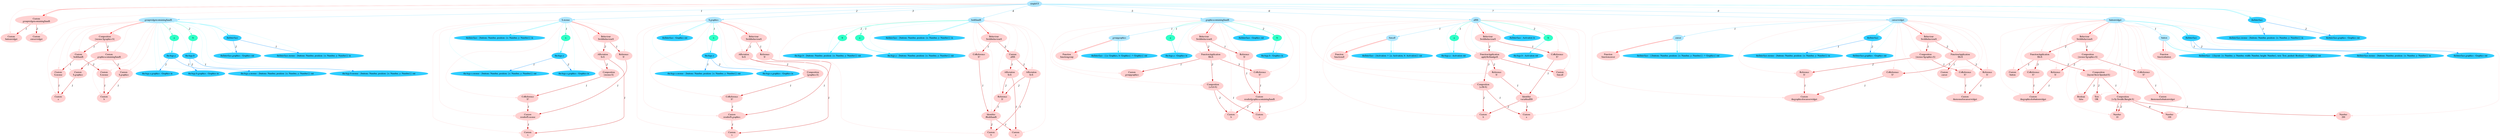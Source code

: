 digraph g{node_19640 [shape="ellipse", style="filled", color="#ffd1d1", fontname="Times", label="Custom
a" ]
node_19644 [shape="ellipse", style="filled", color="#ffd1d1", fontname="Times", label="Custom
$.mouse" ]
node_19648 [shape="ellipse", style="filled", color="#ffd1d1", fontname="Times", label="Custom
b" ]
node_19652 [shape="ellipse", style="filled", color="#ffd1d1", fontname="Times", label="Custom
$.mouse" ]
node_19656 [shape="ellipse", style="filled", color="#ffd1d1", fontname="Times", label="Custom
both$and$" ]
node_19661 [shape="ellipse", style="filled", color="#ffd1d1", fontname="Times", label="Custom
$.graphics" ]
node_19665 [shape="ellipse", style="filled", color="#ffd1d1", fontname="Times", label="Custom
$.graphics" ]
node_19669 [shape="ellipse", style="filled", color="#ffd1d1", fontname="Times", label="Custom
graphicscontaining$and$" ]
node_19674 [shape="ellipse", style="filled", color="#ffd1d1", fontname="Times", label="Composition
{mouse:$graphics:$}" ]
node_19679 [shape="ellipse", style="filled", color="#ffd1d1", fontname="Times", label="Custom
x" ]
node_19684 [shape="ellipse", style="filled", color="#ffd1d1", fontname="Times", label="Custom
resultof$.mouse" ]
node_19689 [shape="ellipse", style="filled", color="#ffd1d1", fontname="Times", label="Reference
$!" ]
node_19693 [shape="ellipse", style="filled", color="#ffd1d1", fontname="Times", label="CoReference
$?" ]
node_19697 [shape="ellipse", style="filled", color="#ffd1d1", fontname="Times", label="Composition
{mouse:$}" ]
node_19701 [shape="ellipse", style="filled", color="#ffd1d1", fontname="Times", label="Affectation
$=$" ]
node_19706 [shape="ellipse", style="filled", color="#ffd1d1", fontname="Times", label="Behaviour
$withbehaviour$" ]
node_19711 [shape="ellipse", style="filled", color="#ffd1d1", fontname="Times", label="Custom
x" ]
node_19716 [shape="ellipse", style="filled", color="#ffd1d1", fontname="Times", label="Custom
resultof$.graphics" ]
node_19721 [shape="ellipse", style="filled", color="#ffd1d1", fontname="Times", label="Reference
$!" ]
node_19725 [shape="ellipse", style="filled", color="#ffd1d1", fontname="Times", label="CoReference
$?" ]
node_19729 [shape="ellipse", style="filled", color="#ffd1d1", fontname="Times", label="Composition
{graphics:$}" ]
node_19733 [shape="ellipse", style="filled", color="#ffd1d1", fontname="Times", label="Affectation
$=$" ]
node_19738 [shape="ellipse", style="filled", color="#ffd1d1", fontname="Times", label="Behaviour
$withbehaviour$" ]
node_19743 [shape="ellipse", style="filled", color="#ffd1d1", fontname="Times", label="Custom
a" ]
node_19749 [shape="ellipse", style="filled", color="#ffd1d1", fontname="Times", label="Custom
b" ]
node_19755 [shape="ellipse", style="filled", color="#ffd1d1", fontname="Times", label="Identifier
#both$and$" ]
node_19762 [shape="ellipse", style="filled", color="#ffd1d1", fontname="Times", label="CoReference
$?" ]
node_19766 [shape="ellipse", style="filled", color="#ffd1d1", fontname="Times", label="Reference
$!" ]
node_19771 [shape="ellipse", style="filled", color="#ffd1d1", fontname="Times", label="Affectation
$=$" ]
node_19776 [shape="ellipse", style="filled", color="#ffd1d1", fontname="Times", label="Affectation
$=$" ]
node_19781 [shape="ellipse", style="filled", color="#ffd1d1", fontname="Times", label="Custom
all$$" ]
node_19786 [shape="ellipse", style="filled", color="#ffd1d1", fontname="Times", label="Behaviour
$withbehaviour$" ]
node_19791 [shape="ellipse", style="filled", color="#ffd1d1", fontname="Times", label="Function
functiongroup" ]
node_19794 [shape="ellipse", style="filled", color="#ffd1d1", fontname="Times", label="Custom
a" ]
node_19799 [shape="ellipse", style="filled", color="#ffd1d1", fontname="Times", label="Custom
b" ]
node_19804 [shape="ellipse", style="filled", color="#ffd1d1", fontname="Times", label="Custom
resultofgraphicscontaining$and$" ]
node_19810 [shape="ellipse", style="filled", color="#ffd1d1", fontname="Times", label="Reference
$!" ]
node_19814 [shape="ellipse", style="filled", color="#ffd1d1", fontname="Times", label="Custom
groupgraphics" ]
node_19817 [shape="ellipse", style="filled", color="#ffd1d1", fontname="Times", label="Composition
{a:$,b:$}" ]
node_19822 [shape="ellipse", style="filled", color="#ffd1d1", fontname="Times", label="CoReference
$?" ]
node_19826 [shape="ellipse", style="filled", color="#ffd1d1", fontname="Times", label="FunctionApplication
$$=$" ]
node_19832 [shape="ellipse", style="filled", color="#ffd1d1", fontname="Times", label="Behaviour
$withbehaviour$" ]
node_19837 [shape="ellipse", style="filled", color="#ffd1d1", fontname="Times", label="Function
functionall" ]
node_19840 [shape="ellipse", style="filled", color="#ffd1d1", fontname="Times", label="Custom
a" ]
node_19845 [shape="ellipse", style="filled", color="#ffd1d1", fontname="Times", label="Custom
b" ]
node_19850 [shape="ellipse", style="filled", color="#ffd1d1", fontname="Times", label="Identifier
variableall$$" ]
node_19856 [shape="ellipse", style="filled", color="#ffd1d1", fontname="Times", label="CoReference
$?" ]
node_19860 [shape="ellipse", style="filled", color="#ffd1d1", fontname="Times", label="Custom
funcall" ]
node_19863 [shape="ellipse", style="filled", color="#ffd1d1", fontname="Times", label="Reference
$!" ]
node_19867 [shape="ellipse", style="filled", color="#ffd1d1", fontname="Times", label="Composition
{a:$b:$}" ]
node_19872 [shape="ellipse", style="filled", color="#ffd1d1", fontname="Times", label="FunctionApplication
apply$to$andget$" ]
node_19878 [shape="ellipse", style="filled", color="#ffd1d1", fontname="Times", label="Behaviour
$withbehaviour$" ]
node_19883 [shape="ellipse", style="filled", color="#ffd1d1", fontname="Times", label="Function
functioncursor" ]
node_19886 [shape="ellipse", style="filled", color="#ffd1d1", fontname="Times", label="Custom
themouseforcursorwidget" ]
node_19890 [shape="ellipse", style="filled", color="#ffd1d1", fontname="Times", label="CoReference
$?" ]
node_19894 [shape="ellipse", style="filled", color="#ffd1d1", fontname="Times", label="Custom
thegraphicsforcursorwidget" ]
node_19898 [shape="ellipse", style="filled", color="#ffd1d1", fontname="Times", label="Reference
$!" ]
node_19902 [shape="ellipse", style="filled", color="#ffd1d1", fontname="Times", label="Composition
{mouse:$graphics:$}" ]
node_19907 [shape="ellipse", style="filled", color="#ffd1d1", fontname="Times", label="Custom
cursor" ]
node_19910 [shape="ellipse", style="filled", color="#ffd1d1", fontname="Times", label="Reference
$!" ]
node_19914 [shape="ellipse", style="filled", color="#ffd1d1", fontname="Times", label="CoReference
$?" ]
node_19918 [shape="ellipse", style="filled", color="#ffd1d1", fontname="Times", label="FunctionApplication
$$=$" ]
node_19924 [shape="ellipse", style="filled", color="#ffd1d1", fontname="Times", label="Behaviour
$withbehaviour$" ]
node_19929 [shape="ellipse", style="filled", color="#ffd1d1", fontname="Times", label="Function
functionbutton" ]
node_19932 [shape="ellipse", style="filled", color="#ffd1d1", fontname="Times", label="Custom
themouseforbuttonwidget" ]
node_19935 [shape="ellipse", style="filled", color="#ffd1d1", fontname="Times", label="CoReference
$?" ]
node_19939 [shape="ellipse", style="filled", color="#ffd1d1", fontname="Times", label="Custom
thegraphicsforbuttonwidget" ]
node_19943 [shape="ellipse", style="filled", color="#ffd1d1", fontname="Times", label="Reference
$!" ]
node_19947 [shape="ellipse", style="filled", color="#ffd1d1", fontname="Times", label="Composition
{mouse:$graphics:$}" ]
node_19952 [shape="ellipse", style="filled", color="#ffd1d1", fontname="Times", label="Custom
button" ]
node_19955 [shape="ellipse", style="filled", color="#ffd1d1", fontname="Times", label="Number
10" ]
node_19959 [shape="ellipse", style="filled", color="#ffd1d1", fontname="Times", label="Number
200" ]
node_19962 [shape="ellipse", style="filled", color="#ffd1d1", fontname="Times", label="Number
100" ]
node_19965 [shape="ellipse", style="filled", color="#ffd1d1", fontname="Times", label="Composition
{x:$y:$width:$height:$}" ]
node_19972 [shape="ellipse", style="filled", color="#ffd1d1", fontname="Times", label="Text
OK" ]
node_19975 [shape="ellipse", style="filled", color="#ffd1d1", fontname="Times", label="Boolean
false" ]
node_19978 [shape="ellipse", style="filled", color="#ffd1d1", fontname="Times", label="Composition
{layout:$text:$pushed:$}" ]
node_19984 [shape="ellipse", style="filled", color="#ffd1d1", fontname="Times", label="CoReference
$?" ]
node_19988 [shape="ellipse", style="filled", color="#ffd1d1", fontname="Times", label="FunctionApplication
$$=$" ]
node_19994 [shape="ellipse", style="filled", color="#ffd1d1", fontname="Times", label="Behaviour
$withbehaviour$" ]
node_19999 [shape="ellipse", style="filled", color="#ffd1d1", fontname="Times", label="Custom
buttonwidget" ]
node_20002 [shape="ellipse", style="filled", color="#ffd1d1", fontname="Times", label="Custom
cursorwidget" ]
node_20005 [shape="ellipse", style="filled", color="#ffd1d1", fontname="Times", label="Custom
groupwidgetcontaining$and$" ]
node_19136 [shape="ellipse", style="filled", color="#afe7ff", fontname="Times", label="simpleUI" ]
node_19137 [shape="ellipse", style="filled", color="#afe7ff", fontname="Times", label="groupwidgetcontaining$and$" ]
node_19202 [shape="ellipse", style="filled", color="#afe7ff", fontname="Times", label="$.mouse" ]
node_19247 [shape="ellipse", style="filled", color="#afe7ff", fontname="Times", label="$.graphics" ]
node_19292 [shape="ellipse", style="filled", color="#afe7ff", fontname="Times", label="both$and$" ]
node_19360 [shape="ellipse", style="filled", color="#afe7ff", fontname="Times", label="graphicscontaining$and$" ]
node_19361 [shape="ellipse", style="filled", color="#afe7ff", fontname="Times", label="groupgraphics" ]
node_19424 [shape="ellipse", style="filled", color="#afe7ff", fontname="Times", label="all$$" ]
node_19425 [shape="ellipse", style="filled", color="#afe7ff", fontname="Times", label="funcall" ]
node_19488 [shape="ellipse", style="filled", color="#afe7ff", fontname="Times", label="cursorwidget" ]
node_19489 [shape="ellipse", style="filled", color="#afe7ff", fontname="Times", label="cursor" ]
node_19542 [shape="ellipse", style="filled", color="#afe7ff", fontname="Times", label="buttonwidget" ]
node_19543 [shape="ellipse", style="filled", color="#afe7ff", fontname="Times", label="button" ]
node_19138 [shape="ellipse", style="filled", color="#2fffc7", fontname="Times", label="a" ]
node_19148 [shape="ellipse", style="filled", color="#2fffc7", fontname="Times", label="b" ]
node_19203 [shape="ellipse", style="filled", color="#2fffc7", fontname="Times", label="x" ]
node_19248 [shape="ellipse", style="filled", color="#2fffc7", fontname="Times", label="x" ]
node_19293 [shape="ellipse", style="filled", color="#2fffc7", fontname="Times", label="a" ]
node_19297 [shape="ellipse", style="filled", color="#2fffc7", fontname="Times", label="b" ]
node_19369 [shape="ellipse", style="filled", color="#2fffc7", fontname="Times", label="a" ]
node_19373 [shape="ellipse", style="filled", color="#2fffc7", fontname="Times", label="b" ]
node_19433 [shape="ellipse", style="filled", color="#2fffc7", fontname="Times", label="a" ]
node_19437 [shape="ellipse", style="filled", color="#2fffc7", fontname="Times", label="b" ]
node_19139 [shape="ellipse", style="filled", color="#2fcdff", fontname="Times", label="theArgs.a" ]
node_19140 [shape="ellipse", style="filled", color="#2fcdff", fontname="Times", label="theArgs.a.mouse : {buttons: Number, position: {x: Number, y: Number}} out" ]
node_19142 [shape="ellipse", style="filled", color="#2fcdff", fontname="Times", label="theArgs.a.graphics : Graphics in" ]
node_19149 [shape="ellipse", style="filled", color="#2fcdff", fontname="Times", label="theArgs.b" ]
node_19150 [shape="ellipse", style="filled", color="#2fcdff", fontname="Times", label="theArgs.b.mouse : {buttons: Number, position: {x: Number, y: Number}} out" ]
node_19152 [shape="ellipse", style="filled", color="#2fcdff", fontname="Times", label="theArgs.b.graphics : Graphics in" ]
node_19160 [shape="ellipse", style="filled", color="#2fcdff", fontname="Times", label="theInterface" ]
node_19161 [shape="ellipse", style="filled", color="#2fcdff", fontname="Times", label="theInterface.mouse : {buttons: Number, position: {x: Number, y: Number}} in" ]
node_19163 [shape="ellipse", style="filled", color="#2fcdff", fontname="Times", label="theInterface.graphics : Graphics out" ]
node_19204 [shape="ellipse", style="filled", color="#2fcdff", fontname="Times", label="theArgs.x" ]
node_19205 [shape="ellipse", style="filled", color="#2fcdff", fontname="Times", label="theArgs.x.mouse : {buttons: Number, position: {x: Number, y: Number}} out" ]
node_19207 [shape="ellipse", style="filled", color="#2fcdff", fontname="Times", label="theArgs.x.graphics : Graphics in" ]
node_19214 [shape="ellipse", style="filled", color="#2fcdff", fontname="Times", label="theInterface : {buttons: Number, position: {x: Number, y: Number}} in" ]
node_19249 [shape="ellipse", style="filled", color="#2fcdff", fontname="Times", label="theArgs.x" ]
node_19250 [shape="ellipse", style="filled", color="#2fcdff", fontname="Times", label="theArgs.x.mouse : {buttons: Number, position: {x: Number, y: Number}} out" ]
node_19252 [shape="ellipse", style="filled", color="#2fcdff", fontname="Times", label="theArgs.x.graphics : Graphics in" ]
node_19259 [shape="ellipse", style="filled", color="#2fcdff", fontname="Times", label="theInterface : Graphics out" ]
node_19294 [shape="ellipse", style="filled", color="#2fcdff", fontname="Times", label="theArgs.a : {buttons: Number, position: {x: Number, y: Number}} out" ]
node_19298 [shape="ellipse", style="filled", color="#2fcdff", fontname="Times", label="theArgs.b : {buttons: Number, position: {x: Number, y: Number}} out" ]
node_19303 [shape="ellipse", style="filled", color="#2fcdff", fontname="Times", label="theInterface : {buttons: Number, position: {x: Number, y: Number}} in" ]
node_19362 [shape="ellipse", style="filled", color="#2fcdff", fontname="Times", label="theInterface : {{a: Graphics, b: Graphics} -> Graphics} out" ]
node_19370 [shape="ellipse", style="filled", color="#2fcdff", fontname="Times", label="theArgs.a : Graphics in" ]
node_19374 [shape="ellipse", style="filled", color="#2fcdff", fontname="Times", label="theArgs.b : Graphics in" ]
node_19379 [shape="ellipse", style="filled", color="#2fcdff", fontname="Times", label="theInterface : Graphics out" ]
node_19426 [shape="ellipse", style="filled", color="#2fcdff", fontname="Times", label="theInterface : {Activation -> {a: Activation, b: Activation}} out" ]
node_19434 [shape="ellipse", style="filled", color="#2fcdff", fontname="Times", label="theArgs.a : Activation out" ]
node_19438 [shape="ellipse", style="filled", color="#2fcdff", fontname="Times", label="theArgs.b : Activation out" ]
node_19443 [shape="ellipse", style="filled", color="#2fcdff", fontname="Times", label="theInterface : Activation in" ]
node_19490 [shape="ellipse", style="filled", color="#2fcdff", fontname="Times", label="theInterface : {{buttons: Number, position: {x: Number, y: Number}} -> Graphics} out" ]
node_19497 [shape="ellipse", style="filled", color="#2fcdff", fontname="Times", label="theInterface" ]
node_19498 [shape="ellipse", style="filled", color="#2fcdff", fontname="Times", label="theInterface.mouse : {buttons: Number, position: {x: Number, y: Number}} in" ]
node_19500 [shape="ellipse", style="filled", color="#2fcdff", fontname="Times", label="theInterface.graphics : Graphics out" ]
node_19544 [shape="ellipse", style="filled", color="#2fcdff", fontname="Times", label="theInterface : {{layout: {x: Number, y: Number, width: Number, height: Number}, text: Text, pushed: Boolean} -> Graphics} out" ]
node_19551 [shape="ellipse", style="filled", color="#2fcdff", fontname="Times", label="theInterface" ]
node_19552 [shape="ellipse", style="filled", color="#2fcdff", fontname="Times", label="theInterface.mouse : {buttons: Number, position: {x: Number, y: Number}} in" ]
node_19554 [shape="ellipse", style="filled", color="#2fcdff", fontname="Times", label="theInterface.graphics : Graphics out" ]
node_19622 [shape="ellipse", style="filled", color="#2fcdff", fontname="Times", label="theInterface" ]
node_19623 [shape="ellipse", style="filled", color="#2fcdff", fontname="Times", label="theInterface.mouse : {buttons: Number, position: {x: Number, y: Number}} in" ]
node_19625 [shape="ellipse", style="filled", color="#2fcdff", fontname="Times", label="theInterface.graphics : Graphics out" ]
node_19644 -> node_19640 [dir=forward, arrowHead=normal, fontname="Times-Italic", arrowsize=1, color="#d00000", label="1",  headlabel="", taillabel="" ]
node_19652 -> node_19648 [dir=forward, arrowHead=normal, fontname="Times-Italic", arrowsize=1, color="#d00000", label="1",  headlabel="", taillabel="" ]
node_19656 -> node_19644 [dir=forward, arrowHead=normal, fontname="Times-Italic", arrowsize=1, color="#d00000", label="1",  headlabel="", taillabel="" ]
node_19656 -> node_19652 [dir=forward, arrowHead=normal, fontname="Times-Italic", arrowsize=1, color="#d00000", label="2",  headlabel="", taillabel="" ]
node_19661 -> node_19640 [dir=forward, arrowHead=normal, fontname="Times-Italic", arrowsize=1, color="#d00000", label="1",  headlabel="", taillabel="" ]
node_19665 -> node_19648 [dir=forward, arrowHead=normal, fontname="Times-Italic", arrowsize=1, color="#d00000", label="1",  headlabel="", taillabel="" ]
node_19669 -> node_19661 [dir=forward, arrowHead=normal, fontname="Times-Italic", arrowsize=1, color="#d00000", label="1",  headlabel="", taillabel="" ]
node_19669 -> node_19665 [dir=forward, arrowHead=normal, fontname="Times-Italic", arrowsize=1, color="#d00000", label="2",  headlabel="", taillabel="" ]
node_19674 -> node_19656 [dir=forward, arrowHead=normal, fontname="Times-Italic", arrowsize=1, color="#d00000", label="1",  headlabel="", taillabel="" ]
node_19674 -> node_19669 [dir=forward, arrowHead=normal, fontname="Times-Italic", arrowsize=1, color="#d00000", label="2",  headlabel="", taillabel="" ]
node_19684 -> node_19679 [dir=forward, arrowHead=normal, fontname="Times-Italic", arrowsize=1, color="#d00000", label="1",  headlabel="", taillabel="" ]
node_19689 -> node_19684 [dir=forward, arrowHead=normal, fontname="Times-Italic", arrowsize=1, color="#d00000", label="1",  headlabel="", taillabel="" ]
node_19693 -> node_19684 [dir=forward, arrowHead=normal, fontname="Times-Italic", arrowsize=1, color="#d00000", label="1",  headlabel="", taillabel="" ]
node_19697 -> node_19693 [dir=forward, arrowHead=normal, fontname="Times-Italic", arrowsize=1, color="#d00000", label="1",  headlabel="", taillabel="" ]
node_19701 -> node_19679 [dir=forward, arrowHead=normal, fontname="Times-Italic", arrowsize=1, color="#d00000", label="1",  headlabel="", taillabel="" ]
node_19701 -> node_19697 [dir=forward, arrowHead=normal, fontname="Times-Italic", arrowsize=1, color="#d00000", label="2",  headlabel="", taillabel="" ]
node_19706 -> node_19689 [dir=forward, arrowHead=normal, fontname="Times-Italic", arrowsize=1, color="#d00000", label="1",  headlabel="", taillabel="" ]
node_19706 -> node_19701 [dir=forward, arrowHead=normal, fontname="Times-Italic", arrowsize=1, color="#d00000", label="2",  headlabel="", taillabel="" ]
node_19716 -> node_19711 [dir=forward, arrowHead=normal, fontname="Times-Italic", arrowsize=1, color="#d00000", label="1",  headlabel="", taillabel="" ]
node_19721 -> node_19716 [dir=forward, arrowHead=normal, fontname="Times-Italic", arrowsize=1, color="#d00000", label="1",  headlabel="", taillabel="" ]
node_19725 -> node_19716 [dir=forward, arrowHead=normal, fontname="Times-Italic", arrowsize=1, color="#d00000", label="1",  headlabel="", taillabel="" ]
node_19729 -> node_19725 [dir=forward, arrowHead=normal, fontname="Times-Italic", arrowsize=1, color="#d00000", label="1",  headlabel="", taillabel="" ]
node_19733 -> node_19711 [dir=forward, arrowHead=normal, fontname="Times-Italic", arrowsize=1, color="#d00000", label="1",  headlabel="", taillabel="" ]
node_19733 -> node_19729 [dir=forward, arrowHead=normal, fontname="Times-Italic", arrowsize=1, color="#d00000", label="2",  headlabel="", taillabel="" ]
node_19738 -> node_19721 [dir=forward, arrowHead=normal, fontname="Times-Italic", arrowsize=1, color="#d00000", label="1",  headlabel="", taillabel="" ]
node_19738 -> node_19733 [dir=forward, arrowHead=normal, fontname="Times-Italic", arrowsize=1, color="#d00000", label="2",  headlabel="", taillabel="" ]
node_19755 -> node_19743 [dir=forward, arrowHead=normal, fontname="Times-Italic", arrowsize=1, color="#d00000", label="1",  headlabel="", taillabel="" ]
node_19755 -> node_19749 [dir=forward, arrowHead=normal, fontname="Times-Italic", arrowsize=1, color="#d00000", label="2",  headlabel="", taillabel="" ]
node_19762 -> node_19755 [dir=forward, arrowHead=normal, fontname="Times-Italic", arrowsize=1, color="#d00000", label="1",  headlabel="", taillabel="" ]
node_19766 -> node_19755 [dir=forward, arrowHead=normal, fontname="Times-Italic", arrowsize=1, color="#d00000", label="1",  headlabel="", taillabel="" ]
node_19771 -> node_19743 [dir=forward, arrowHead=normal, fontname="Times-Italic", arrowsize=1, color="#d00000", label="1",  headlabel="", taillabel="" ]
node_19771 -> node_19766 [dir=forward, arrowHead=normal, fontname="Times-Italic", arrowsize=1, color="#d00000", label="2",  headlabel="", taillabel="" ]
node_19776 -> node_19749 [dir=forward, arrowHead=normal, fontname="Times-Italic", arrowsize=1, color="#d00000", label="1",  headlabel="", taillabel="" ]
node_19776 -> node_19766 [dir=forward, arrowHead=normal, fontname="Times-Italic", arrowsize=1, color="#d00000", label="2",  headlabel="", taillabel="" ]
node_19781 -> node_19771 [dir=forward, arrowHead=normal, fontname="Times-Italic", arrowsize=1, color="#d00000", label="1",  headlabel="", taillabel="" ]
node_19781 -> node_19776 [dir=forward, arrowHead=normal, fontname="Times-Italic", arrowsize=1, color="#d00000", label="2",  headlabel="", taillabel="" ]
node_19786 -> node_19762 [dir=forward, arrowHead=normal, fontname="Times-Italic", arrowsize=1, color="#d00000", label="1",  headlabel="", taillabel="" ]
node_19786 -> node_19781 [dir=forward, arrowHead=normal, fontname="Times-Italic", arrowsize=1, color="#d00000", label="2",  headlabel="", taillabel="" ]
node_19804 -> node_19794 [dir=forward, arrowHead=normal, fontname="Times-Italic", arrowsize=1, color="#d00000", label="1",  headlabel="", taillabel="" ]
node_19804 -> node_19799 [dir=forward, arrowHead=normal, fontname="Times-Italic", arrowsize=1, color="#d00000", label="2",  headlabel="", taillabel="" ]
node_19810 -> node_19804 [dir=forward, arrowHead=normal, fontname="Times-Italic", arrowsize=1, color="#d00000", label="1",  headlabel="", taillabel="" ]
node_19817 -> node_19794 [dir=forward, arrowHead=normal, fontname="Times-Italic", arrowsize=1, color="#d00000", label="1",  headlabel="", taillabel="" ]
node_19817 -> node_19799 [dir=forward, arrowHead=normal, fontname="Times-Italic", arrowsize=1, color="#d00000", label="2",  headlabel="", taillabel="" ]
node_19822 -> node_19804 [dir=forward, arrowHead=normal, fontname="Times-Italic", arrowsize=1, color="#d00000", label="1",  headlabel="", taillabel="" ]
node_19826 -> node_19814 [dir=forward, arrowHead=normal, fontname="Times-Italic", arrowsize=1, color="#d00000", label="1",  headlabel="", taillabel="" ]
node_19826 -> node_19817 [dir=forward, arrowHead=normal, fontname="Times-Italic", arrowsize=1, color="#d00000", label="2",  headlabel="", taillabel="" ]
node_19826 -> node_19822 [dir=forward, arrowHead=normal, fontname="Times-Italic", arrowsize=1, color="#d00000", label="3",  headlabel="", taillabel="" ]
node_19832 -> node_19810 [dir=forward, arrowHead=normal, fontname="Times-Italic", arrowsize=1, color="#d00000", label="1",  headlabel="", taillabel="" ]
node_19832 -> node_19826 [dir=forward, arrowHead=normal, fontname="Times-Italic", arrowsize=1, color="#d00000", label="2",  headlabel="", taillabel="" ]
node_19850 -> node_19840 [dir=forward, arrowHead=normal, fontname="Times-Italic", arrowsize=1, color="#d00000", label="1",  headlabel="", taillabel="" ]
node_19850 -> node_19845 [dir=forward, arrowHead=normal, fontname="Times-Italic", arrowsize=1, color="#d00000", label="2",  headlabel="", taillabel="" ]
node_19856 -> node_19850 [dir=forward, arrowHead=normal, fontname="Times-Italic", arrowsize=1, color="#d00000", label="1",  headlabel="", taillabel="" ]
node_19863 -> node_19850 [dir=forward, arrowHead=normal, fontname="Times-Italic", arrowsize=1, color="#d00000", label="1",  headlabel="", taillabel="" ]
node_19867 -> node_19840 [dir=forward, arrowHead=normal, fontname="Times-Italic", arrowsize=1, color="#d00000", label="1",  headlabel="", taillabel="" ]
node_19867 -> node_19845 [dir=forward, arrowHead=normal, fontname="Times-Italic", arrowsize=1, color="#d00000", label="2",  headlabel="", taillabel="" ]
node_19872 -> node_19860 [dir=forward, arrowHead=normal, fontname="Times-Italic", arrowsize=1, color="#d00000", label="1",  headlabel="", taillabel="" ]
node_19872 -> node_19863 [dir=forward, arrowHead=normal, fontname="Times-Italic", arrowsize=1, color="#d00000", label="2",  headlabel="", taillabel="" ]
node_19872 -> node_19867 [dir=forward, arrowHead=normal, fontname="Times-Italic", arrowsize=1, color="#d00000", label="3",  headlabel="", taillabel="" ]
node_19878 -> node_19856 [dir=forward, arrowHead=normal, fontname="Times-Italic", arrowsize=1, color="#d00000", label="1",  headlabel="", taillabel="" ]
node_19878 -> node_19872 [dir=forward, arrowHead=normal, fontname="Times-Italic", arrowsize=1, color="#d00000", label="2",  headlabel="", taillabel="" ]
node_19890 -> node_19886 [dir=forward, arrowHead=normal, fontname="Times-Italic", arrowsize=1, color="#d00000", label="1",  headlabel="", taillabel="" ]
node_19898 -> node_19894 [dir=forward, arrowHead=normal, fontname="Times-Italic", arrowsize=1, color="#d00000", label="1",  headlabel="", taillabel="" ]
node_19902 -> node_19890 [dir=forward, arrowHead=normal, fontname="Times-Italic", arrowsize=1, color="#d00000", label="1",  headlabel="", taillabel="" ]
node_19902 -> node_19898 [dir=forward, arrowHead=normal, fontname="Times-Italic", arrowsize=1, color="#d00000", label="2",  headlabel="", taillabel="" ]
node_19910 -> node_19886 [dir=forward, arrowHead=normal, fontname="Times-Italic", arrowsize=1, color="#d00000", label="1",  headlabel="", taillabel="" ]
node_19914 -> node_19894 [dir=forward, arrowHead=normal, fontname="Times-Italic", arrowsize=1, color="#d00000", label="1",  headlabel="", taillabel="" ]
node_19918 -> node_19907 [dir=forward, arrowHead=normal, fontname="Times-Italic", arrowsize=1, color="#d00000", label="1",  headlabel="", taillabel="" ]
node_19918 -> node_19910 [dir=forward, arrowHead=normal, fontname="Times-Italic", arrowsize=1, color="#d00000", label="2",  headlabel="", taillabel="" ]
node_19918 -> node_19914 [dir=forward, arrowHead=normal, fontname="Times-Italic", arrowsize=1, color="#d00000", label="3",  headlabel="", taillabel="" ]
node_19924 -> node_19902 [dir=forward, arrowHead=normal, fontname="Times-Italic", arrowsize=1, color="#d00000", label="1",  headlabel="", taillabel="" ]
node_19924 -> node_19918 [dir=forward, arrowHead=normal, fontname="Times-Italic", arrowsize=1, color="#d00000", label="2",  headlabel="", taillabel="" ]
node_19935 -> node_19932 [dir=forward, arrowHead=normal, fontname="Times-Italic", arrowsize=1, color="#d00000", label="1",  headlabel="", taillabel="" ]
node_19943 -> node_19939 [dir=forward, arrowHead=normal, fontname="Times-Italic", arrowsize=1, color="#d00000", label="1",  headlabel="", taillabel="" ]
node_19947 -> node_19935 [dir=forward, arrowHead=normal, fontname="Times-Italic", arrowsize=1, color="#d00000", label="1",  headlabel="", taillabel="" ]
node_19947 -> node_19943 [dir=forward, arrowHead=normal, fontname="Times-Italic", arrowsize=1, color="#d00000", label="2",  headlabel="", taillabel="" ]
node_19965 -> node_19955 [dir=forward, arrowHead=normal, fontname="Times-Italic", arrowsize=1, color="#d00000", label="1",  headlabel="", taillabel="" ]
node_19965 -> node_19955 [dir=forward, arrowHead=normal, fontname="Times-Italic", arrowsize=1, color="#d00000", label="2",  headlabel="", taillabel="" ]
node_19965 -> node_19959 [dir=forward, arrowHead=normal, fontname="Times-Italic", arrowsize=1, color="#d00000", label="3",  headlabel="", taillabel="" ]
node_19965 -> node_19962 [dir=forward, arrowHead=normal, fontname="Times-Italic", arrowsize=1, color="#d00000", label="4",  headlabel="", taillabel="" ]
node_19978 -> node_19965 [dir=forward, arrowHead=normal, fontname="Times-Italic", arrowsize=1, color="#d00000", label="1",  headlabel="", taillabel="" ]
node_19978 -> node_19972 [dir=forward, arrowHead=normal, fontname="Times-Italic", arrowsize=1, color="#d00000", label="2",  headlabel="", taillabel="" ]
node_19978 -> node_19975 [dir=forward, arrowHead=normal, fontname="Times-Italic", arrowsize=1, color="#d00000", label="3",  headlabel="", taillabel="" ]
node_19984 -> node_19939 [dir=forward, arrowHead=normal, fontname="Times-Italic", arrowsize=1, color="#d00000", label="1",  headlabel="", taillabel="" ]
node_19988 -> node_19952 [dir=forward, arrowHead=normal, fontname="Times-Italic", arrowsize=1, color="#d00000", label="1",  headlabel="", taillabel="" ]
node_19988 -> node_19978 [dir=forward, arrowHead=normal, fontname="Times-Italic", arrowsize=1, color="#d00000", label="2",  headlabel="", taillabel="" ]
node_19988 -> node_19984 [dir=forward, arrowHead=normal, fontname="Times-Italic", arrowsize=1, color="#d00000", label="3",  headlabel="", taillabel="" ]
node_19994 -> node_19947 [dir=forward, arrowHead=normal, fontname="Times-Italic", arrowsize=1, color="#d00000", label="1",  headlabel="", taillabel="" ]
node_19994 -> node_19988 [dir=forward, arrowHead=normal, fontname="Times-Italic", arrowsize=1, color="#d00000", label="2",  headlabel="", taillabel="" ]
node_20005 -> node_19999 [dir=forward, arrowHead=normal, fontname="Times-Italic", arrowsize=1, color="#d00000", label="1",  headlabel="", taillabel="" ]
node_20005 -> node_20002 [dir=forward, arrowHead=normal, fontname="Times-Italic", arrowsize=1, color="#d00000", label="2",  headlabel="", taillabel="" ]
node_19137 -> node_19674 [dir=forward, arrowHead=normal, fontname="Times-Italic", arrowsize=1, color="#ff0000", label="",  headlabel="", taillabel="" ]
node_19202 -> node_19706 [dir=forward, arrowHead=normal, fontname="Times-Italic", arrowsize=1, color="#ff0000", label="",  headlabel="", taillabel="" ]
node_19247 -> node_19738 [dir=forward, arrowHead=normal, fontname="Times-Italic", arrowsize=1, color="#ff0000", label="",  headlabel="", taillabel="" ]
node_19292 -> node_19786 [dir=forward, arrowHead=normal, fontname="Times-Italic", arrowsize=1, color="#ff0000", label="",  headlabel="", taillabel="" ]
node_19361 -> node_19791 [dir=forward, arrowHead=normal, fontname="Times-Italic", arrowsize=1, color="#ff0000", label="",  headlabel="", taillabel="" ]
node_19360 -> node_19832 [dir=forward, arrowHead=normal, fontname="Times-Italic", arrowsize=1, color="#ff0000", label="",  headlabel="", taillabel="" ]
node_19425 -> node_19837 [dir=forward, arrowHead=normal, fontname="Times-Italic", arrowsize=1, color="#ff0000", label="",  headlabel="", taillabel="" ]
node_19424 -> node_19878 [dir=forward, arrowHead=normal, fontname="Times-Italic", arrowsize=1, color="#ff0000", label="",  headlabel="", taillabel="" ]
node_19489 -> node_19883 [dir=forward, arrowHead=normal, fontname="Times-Italic", arrowsize=1, color="#ff0000", label="",  headlabel="", taillabel="" ]
node_19488 -> node_19924 [dir=forward, arrowHead=normal, fontname="Times-Italic", arrowsize=1, color="#ff0000", label="",  headlabel="", taillabel="" ]
node_19543 -> node_19929 [dir=forward, arrowHead=normal, fontname="Times-Italic", arrowsize=1, color="#ff0000", label="",  headlabel="", taillabel="" ]
node_19542 -> node_19994 [dir=forward, arrowHead=normal, fontname="Times-Italic", arrowsize=1, color="#ff0000", label="",  headlabel="", taillabel="" ]
node_19136 -> node_20005 [dir=forward, arrowHead=normal, fontname="Times-Italic", arrowsize=1, color="#ff0000", label="",  headlabel="", taillabel="" ]
node_19137 -> node_19640 [dir=forward, arrowHead=normal, fontname="Times-Italic", arrowsize=1, color="#ffd5d5", label="",  headlabel="", taillabel="" ]
node_19137 -> node_19644 [dir=forward, arrowHead=normal, fontname="Times-Italic", arrowsize=1, color="#ffd5d5", label="",  headlabel="", taillabel="" ]
node_19137 -> node_19648 [dir=forward, arrowHead=normal, fontname="Times-Italic", arrowsize=1, color="#ffd5d5", label="",  headlabel="", taillabel="" ]
node_19137 -> node_19652 [dir=forward, arrowHead=normal, fontname="Times-Italic", arrowsize=1, color="#ffd5d5", label="",  headlabel="", taillabel="" ]
node_19137 -> node_19656 [dir=forward, arrowHead=normal, fontname="Times-Italic", arrowsize=1, color="#ffd5d5", label="",  headlabel="", taillabel="" ]
node_19137 -> node_19661 [dir=forward, arrowHead=normal, fontname="Times-Italic", arrowsize=1, color="#ffd5d5", label="",  headlabel="", taillabel="" ]
node_19137 -> node_19665 [dir=forward, arrowHead=normal, fontname="Times-Italic", arrowsize=1, color="#ffd5d5", label="",  headlabel="", taillabel="" ]
node_19137 -> node_19669 [dir=forward, arrowHead=normal, fontname="Times-Italic", arrowsize=1, color="#ffd5d5", label="",  headlabel="", taillabel="" ]
node_19137 -> node_19674 [dir=forward, arrowHead=normal, fontname="Times-Italic", arrowsize=1, color="#ffd5d5", label="",  headlabel="", taillabel="" ]
node_19202 -> node_19679 [dir=forward, arrowHead=normal, fontname="Times-Italic", arrowsize=1, color="#ffd5d5", label="",  headlabel="", taillabel="" ]
node_19202 -> node_19684 [dir=forward, arrowHead=normal, fontname="Times-Italic", arrowsize=1, color="#ffd5d5", label="",  headlabel="", taillabel="" ]
node_19202 -> node_19689 [dir=forward, arrowHead=normal, fontname="Times-Italic", arrowsize=1, color="#ffd5d5", label="",  headlabel="", taillabel="" ]
node_19202 -> node_19693 [dir=forward, arrowHead=normal, fontname="Times-Italic", arrowsize=1, color="#ffd5d5", label="",  headlabel="", taillabel="" ]
node_19202 -> node_19697 [dir=forward, arrowHead=normal, fontname="Times-Italic", arrowsize=1, color="#ffd5d5", label="",  headlabel="", taillabel="" ]
node_19202 -> node_19701 [dir=forward, arrowHead=normal, fontname="Times-Italic", arrowsize=1, color="#ffd5d5", label="",  headlabel="", taillabel="" ]
node_19202 -> node_19706 [dir=forward, arrowHead=normal, fontname="Times-Italic", arrowsize=1, color="#ffd5d5", label="",  headlabel="", taillabel="" ]
node_19247 -> node_19711 [dir=forward, arrowHead=normal, fontname="Times-Italic", arrowsize=1, color="#ffd5d5", label="",  headlabel="", taillabel="" ]
node_19247 -> node_19716 [dir=forward, arrowHead=normal, fontname="Times-Italic", arrowsize=1, color="#ffd5d5", label="",  headlabel="", taillabel="" ]
node_19247 -> node_19721 [dir=forward, arrowHead=normal, fontname="Times-Italic", arrowsize=1, color="#ffd5d5", label="",  headlabel="", taillabel="" ]
node_19247 -> node_19725 [dir=forward, arrowHead=normal, fontname="Times-Italic", arrowsize=1, color="#ffd5d5", label="",  headlabel="", taillabel="" ]
node_19247 -> node_19729 [dir=forward, arrowHead=normal, fontname="Times-Italic", arrowsize=1, color="#ffd5d5", label="",  headlabel="", taillabel="" ]
node_19247 -> node_19733 [dir=forward, arrowHead=normal, fontname="Times-Italic", arrowsize=1, color="#ffd5d5", label="",  headlabel="", taillabel="" ]
node_19247 -> node_19738 [dir=forward, arrowHead=normal, fontname="Times-Italic", arrowsize=1, color="#ffd5d5", label="",  headlabel="", taillabel="" ]
node_19292 -> node_19743 [dir=forward, arrowHead=normal, fontname="Times-Italic", arrowsize=1, color="#ffd5d5", label="",  headlabel="", taillabel="" ]
node_19292 -> node_19749 [dir=forward, arrowHead=normal, fontname="Times-Italic", arrowsize=1, color="#ffd5d5", label="",  headlabel="", taillabel="" ]
node_19292 -> node_19755 [dir=forward, arrowHead=normal, fontname="Times-Italic", arrowsize=1, color="#ffd5d5", label="",  headlabel="", taillabel="" ]
node_19292 -> node_19762 [dir=forward, arrowHead=normal, fontname="Times-Italic", arrowsize=1, color="#ffd5d5", label="",  headlabel="", taillabel="" ]
node_19292 -> node_19766 [dir=forward, arrowHead=normal, fontname="Times-Italic", arrowsize=1, color="#ffd5d5", label="",  headlabel="", taillabel="" ]
node_19292 -> node_19771 [dir=forward, arrowHead=normal, fontname="Times-Italic", arrowsize=1, color="#ffd5d5", label="",  headlabel="", taillabel="" ]
node_19292 -> node_19776 [dir=forward, arrowHead=normal, fontname="Times-Italic", arrowsize=1, color="#ffd5d5", label="",  headlabel="", taillabel="" ]
node_19292 -> node_19781 [dir=forward, arrowHead=normal, fontname="Times-Italic", arrowsize=1, color="#ffd5d5", label="",  headlabel="", taillabel="" ]
node_19292 -> node_19786 [dir=forward, arrowHead=normal, fontname="Times-Italic", arrowsize=1, color="#ffd5d5", label="",  headlabel="", taillabel="" ]
node_19361 -> node_19791 [dir=forward, arrowHead=normal, fontname="Times-Italic", arrowsize=1, color="#ffd5d5", label="",  headlabel="", taillabel="" ]
node_19360 -> node_19794 [dir=forward, arrowHead=normal, fontname="Times-Italic", arrowsize=1, color="#ffd5d5", label="",  headlabel="", taillabel="" ]
node_19360 -> node_19799 [dir=forward, arrowHead=normal, fontname="Times-Italic", arrowsize=1, color="#ffd5d5", label="",  headlabel="", taillabel="" ]
node_19360 -> node_19804 [dir=forward, arrowHead=normal, fontname="Times-Italic", arrowsize=1, color="#ffd5d5", label="",  headlabel="", taillabel="" ]
node_19360 -> node_19810 [dir=forward, arrowHead=normal, fontname="Times-Italic", arrowsize=1, color="#ffd5d5", label="",  headlabel="", taillabel="" ]
node_19360 -> node_19814 [dir=forward, arrowHead=normal, fontname="Times-Italic", arrowsize=1, color="#ffd5d5", label="",  headlabel="", taillabel="" ]
node_19360 -> node_19817 [dir=forward, arrowHead=normal, fontname="Times-Italic", arrowsize=1, color="#ffd5d5", label="",  headlabel="", taillabel="" ]
node_19360 -> node_19822 [dir=forward, arrowHead=normal, fontname="Times-Italic", arrowsize=1, color="#ffd5d5", label="",  headlabel="", taillabel="" ]
node_19360 -> node_19826 [dir=forward, arrowHead=normal, fontname="Times-Italic", arrowsize=1, color="#ffd5d5", label="",  headlabel="", taillabel="" ]
node_19360 -> node_19832 [dir=forward, arrowHead=normal, fontname="Times-Italic", arrowsize=1, color="#ffd5d5", label="",  headlabel="", taillabel="" ]
node_19425 -> node_19837 [dir=forward, arrowHead=normal, fontname="Times-Italic", arrowsize=1, color="#ffd5d5", label="",  headlabel="", taillabel="" ]
node_19424 -> node_19840 [dir=forward, arrowHead=normal, fontname="Times-Italic", arrowsize=1, color="#ffd5d5", label="",  headlabel="", taillabel="" ]
node_19424 -> node_19845 [dir=forward, arrowHead=normal, fontname="Times-Italic", arrowsize=1, color="#ffd5d5", label="",  headlabel="", taillabel="" ]
node_19424 -> node_19850 [dir=forward, arrowHead=normal, fontname="Times-Italic", arrowsize=1, color="#ffd5d5", label="",  headlabel="", taillabel="" ]
node_19424 -> node_19856 [dir=forward, arrowHead=normal, fontname="Times-Italic", arrowsize=1, color="#ffd5d5", label="",  headlabel="", taillabel="" ]
node_19424 -> node_19860 [dir=forward, arrowHead=normal, fontname="Times-Italic", arrowsize=1, color="#ffd5d5", label="",  headlabel="", taillabel="" ]
node_19424 -> node_19863 [dir=forward, arrowHead=normal, fontname="Times-Italic", arrowsize=1, color="#ffd5d5", label="",  headlabel="", taillabel="" ]
node_19424 -> node_19867 [dir=forward, arrowHead=normal, fontname="Times-Italic", arrowsize=1, color="#ffd5d5", label="",  headlabel="", taillabel="" ]
node_19424 -> node_19872 [dir=forward, arrowHead=normal, fontname="Times-Italic", arrowsize=1, color="#ffd5d5", label="",  headlabel="", taillabel="" ]
node_19424 -> node_19878 [dir=forward, arrowHead=normal, fontname="Times-Italic", arrowsize=1, color="#ffd5d5", label="",  headlabel="", taillabel="" ]
node_19489 -> node_19883 [dir=forward, arrowHead=normal, fontname="Times-Italic", arrowsize=1, color="#ffd5d5", label="",  headlabel="", taillabel="" ]
node_19488 -> node_19886 [dir=forward, arrowHead=normal, fontname="Times-Italic", arrowsize=1, color="#ffd5d5", label="",  headlabel="", taillabel="" ]
node_19488 -> node_19890 [dir=forward, arrowHead=normal, fontname="Times-Italic", arrowsize=1, color="#ffd5d5", label="",  headlabel="", taillabel="" ]
node_19488 -> node_19894 [dir=forward, arrowHead=normal, fontname="Times-Italic", arrowsize=1, color="#ffd5d5", label="",  headlabel="", taillabel="" ]
node_19488 -> node_19898 [dir=forward, arrowHead=normal, fontname="Times-Italic", arrowsize=1, color="#ffd5d5", label="",  headlabel="", taillabel="" ]
node_19488 -> node_19902 [dir=forward, arrowHead=normal, fontname="Times-Italic", arrowsize=1, color="#ffd5d5", label="",  headlabel="", taillabel="" ]
node_19488 -> node_19907 [dir=forward, arrowHead=normal, fontname="Times-Italic", arrowsize=1, color="#ffd5d5", label="",  headlabel="", taillabel="" ]
node_19488 -> node_19910 [dir=forward, arrowHead=normal, fontname="Times-Italic", arrowsize=1, color="#ffd5d5", label="",  headlabel="", taillabel="" ]
node_19488 -> node_19914 [dir=forward, arrowHead=normal, fontname="Times-Italic", arrowsize=1, color="#ffd5d5", label="",  headlabel="", taillabel="" ]
node_19488 -> node_19918 [dir=forward, arrowHead=normal, fontname="Times-Italic", arrowsize=1, color="#ffd5d5", label="",  headlabel="", taillabel="" ]
node_19488 -> node_19924 [dir=forward, arrowHead=normal, fontname="Times-Italic", arrowsize=1, color="#ffd5d5", label="",  headlabel="", taillabel="" ]
node_19543 -> node_19929 [dir=forward, arrowHead=normal, fontname="Times-Italic", arrowsize=1, color="#ffd5d5", label="",  headlabel="", taillabel="" ]
node_19542 -> node_19932 [dir=forward, arrowHead=normal, fontname="Times-Italic", arrowsize=1, color="#ffd5d5", label="",  headlabel="", taillabel="" ]
node_19542 -> node_19935 [dir=forward, arrowHead=normal, fontname="Times-Italic", arrowsize=1, color="#ffd5d5", label="",  headlabel="", taillabel="" ]
node_19542 -> node_19939 [dir=forward, arrowHead=normal, fontname="Times-Italic", arrowsize=1, color="#ffd5d5", label="",  headlabel="", taillabel="" ]
node_19542 -> node_19943 [dir=forward, arrowHead=normal, fontname="Times-Italic", arrowsize=1, color="#ffd5d5", label="",  headlabel="", taillabel="" ]
node_19542 -> node_19947 [dir=forward, arrowHead=normal, fontname="Times-Italic", arrowsize=1, color="#ffd5d5", label="",  headlabel="", taillabel="" ]
node_19542 -> node_19952 [dir=forward, arrowHead=normal, fontname="Times-Italic", arrowsize=1, color="#ffd5d5", label="",  headlabel="", taillabel="" ]
node_19542 -> node_19955 [dir=forward, arrowHead=normal, fontname="Times-Italic", arrowsize=1, color="#ffd5d5", label="",  headlabel="", taillabel="" ]
node_19542 -> node_19959 [dir=forward, arrowHead=normal, fontname="Times-Italic", arrowsize=1, color="#ffd5d5", label="",  headlabel="", taillabel="" ]
node_19542 -> node_19962 [dir=forward, arrowHead=normal, fontname="Times-Italic", arrowsize=1, color="#ffd5d5", label="",  headlabel="", taillabel="" ]
node_19542 -> node_19965 [dir=forward, arrowHead=normal, fontname="Times-Italic", arrowsize=1, color="#ffd5d5", label="",  headlabel="", taillabel="" ]
node_19542 -> node_19972 [dir=forward, arrowHead=normal, fontname="Times-Italic", arrowsize=1, color="#ffd5d5", label="",  headlabel="", taillabel="" ]
node_19542 -> node_19975 [dir=forward, arrowHead=normal, fontname="Times-Italic", arrowsize=1, color="#ffd5d5", label="",  headlabel="", taillabel="" ]
node_19542 -> node_19978 [dir=forward, arrowHead=normal, fontname="Times-Italic", arrowsize=1, color="#ffd5d5", label="",  headlabel="", taillabel="" ]
node_19542 -> node_19984 [dir=forward, arrowHead=normal, fontname="Times-Italic", arrowsize=1, color="#ffd5d5", label="",  headlabel="", taillabel="" ]
node_19542 -> node_19988 [dir=forward, arrowHead=normal, fontname="Times-Italic", arrowsize=1, color="#ffd5d5", label="",  headlabel="", taillabel="" ]
node_19542 -> node_19994 [dir=forward, arrowHead=normal, fontname="Times-Italic", arrowsize=1, color="#ffd5d5", label="",  headlabel="", taillabel="" ]
node_19136 -> node_19999 [dir=forward, arrowHead=normal, fontname="Times-Italic", arrowsize=1, color="#ffd5d5", label="",  headlabel="", taillabel="" ]
node_19136 -> node_20002 [dir=forward, arrowHead=normal, fontname="Times-Italic", arrowsize=1, color="#ffd5d5", label="",  headlabel="", taillabel="" ]
node_19136 -> node_20005 [dir=forward, arrowHead=normal, fontname="Times-Italic", arrowsize=1, color="#ffd5d5", label="",  headlabel="", taillabel="" ]
node_19137 -> node_19138 [dir=forward, arrowHead=normal, fontname="Times-Italic", arrowsize=1, color="#2fffc7", label="1",  headlabel="", taillabel="" ]
node_19137 -> node_19148 [dir=forward, arrowHead=normal, fontname="Times-Italic", arrowsize=1, color="#2fffc7", label="2",  headlabel="", taillabel="" ]
node_19202 -> node_19203 [dir=forward, arrowHead=normal, fontname="Times-Italic", arrowsize=1, color="#2fffc7", label="1",  headlabel="", taillabel="" ]
node_19247 -> node_19248 [dir=forward, arrowHead=normal, fontname="Times-Italic", arrowsize=1, color="#2fffc7", label="1",  headlabel="", taillabel="" ]
node_19292 -> node_19293 [dir=forward, arrowHead=normal, fontname="Times-Italic", arrowsize=1, color="#2fffc7", label="1",  headlabel="", taillabel="" ]
node_19292 -> node_19297 [dir=forward, arrowHead=normal, fontname="Times-Italic", arrowsize=1, color="#2fffc7", label="2",  headlabel="", taillabel="" ]
node_19360 -> node_19369 [dir=forward, arrowHead=normal, fontname="Times-Italic", arrowsize=1, color="#2fffc7", label="1",  headlabel="", taillabel="" ]
node_19360 -> node_19373 [dir=forward, arrowHead=normal, fontname="Times-Italic", arrowsize=1, color="#2fffc7", label="2",  headlabel="", taillabel="" ]
node_19424 -> node_19433 [dir=forward, arrowHead=normal, fontname="Times-Italic", arrowsize=1, color="#2fffc7", label="1",  headlabel="", taillabel="" ]
node_19424 -> node_19437 [dir=forward, arrowHead=normal, fontname="Times-Italic", arrowsize=1, color="#2fffc7", label="2",  headlabel="", taillabel="" ]
node_19138 -> node_19139 [dir=forward, arrowHead=normal, fontname="Times-Italic", arrowsize=1, color="#00e8ff", label="",  headlabel="", taillabel="" ]
node_19148 -> node_19149 [dir=forward, arrowHead=normal, fontname="Times-Italic", arrowsize=1, color="#00e8ff", label="",  headlabel="", taillabel="" ]
node_19203 -> node_19204 [dir=forward, arrowHead=normal, fontname="Times-Italic", arrowsize=1, color="#00e8ff", label="",  headlabel="", taillabel="" ]
node_19248 -> node_19249 [dir=forward, arrowHead=normal, fontname="Times-Italic", arrowsize=1, color="#00e8ff", label="",  headlabel="", taillabel="" ]
node_19293 -> node_19294 [dir=forward, arrowHead=normal, fontname="Times-Italic", arrowsize=1, color="#00e8ff", label="",  headlabel="", taillabel="" ]
node_19297 -> node_19298 [dir=forward, arrowHead=normal, fontname="Times-Italic", arrowsize=1, color="#00e8ff", label="",  headlabel="", taillabel="" ]
node_19369 -> node_19370 [dir=forward, arrowHead=normal, fontname="Times-Italic", arrowsize=1, color="#00e8ff", label="",  headlabel="", taillabel="" ]
node_19373 -> node_19374 [dir=forward, arrowHead=normal, fontname="Times-Italic", arrowsize=1, color="#00e8ff", label="",  headlabel="", taillabel="" ]
node_19433 -> node_19434 [dir=forward, arrowHead=normal, fontname="Times-Italic", arrowsize=1, color="#00e8ff", label="",  headlabel="", taillabel="" ]
node_19437 -> node_19438 [dir=forward, arrowHead=normal, fontname="Times-Italic", arrowsize=1, color="#00e8ff", label="",  headlabel="", taillabel="" ]
node_19137 -> node_19160 [dir=forward, arrowHead=normal, fontname="Times-Italic", arrowsize=1, color="#00e8ff", label="",  headlabel="", taillabel="" ]
node_19202 -> node_19214 [dir=forward, arrowHead=normal, fontname="Times-Italic", arrowsize=1, color="#00e8ff", label="",  headlabel="", taillabel="" ]
node_19247 -> node_19259 [dir=forward, arrowHead=normal, fontname="Times-Italic", arrowsize=1, color="#00e8ff", label="",  headlabel="", taillabel="" ]
node_19292 -> node_19303 [dir=forward, arrowHead=normal, fontname="Times-Italic", arrowsize=1, color="#00e8ff", label="",  headlabel="", taillabel="" ]
node_19361 -> node_19362 [dir=forward, arrowHead=normal, fontname="Times-Italic", arrowsize=1, color="#00e8ff", label="",  headlabel="", taillabel="" ]
node_19360 -> node_19379 [dir=forward, arrowHead=normal, fontname="Times-Italic", arrowsize=1, color="#00e8ff", label="",  headlabel="", taillabel="" ]
node_19425 -> node_19426 [dir=forward, arrowHead=normal, fontname="Times-Italic", arrowsize=1, color="#00e8ff", label="",  headlabel="", taillabel="" ]
node_19424 -> node_19443 [dir=forward, arrowHead=normal, fontname="Times-Italic", arrowsize=1, color="#00e8ff", label="",  headlabel="", taillabel="" ]
node_19489 -> node_19490 [dir=forward, arrowHead=normal, fontname="Times-Italic", arrowsize=1, color="#00e8ff", label="",  headlabel="", taillabel="" ]
node_19488 -> node_19497 [dir=forward, arrowHead=normal, fontname="Times-Italic", arrowsize=1, color="#00e8ff", label="",  headlabel="", taillabel="" ]
node_19543 -> node_19544 [dir=forward, arrowHead=normal, fontname="Times-Italic", arrowsize=1, color="#00e8ff", label="",  headlabel="", taillabel="" ]
node_19542 -> node_19551 [dir=forward, arrowHead=normal, fontname="Times-Italic", arrowsize=1, color="#00e8ff", label="",  headlabel="", taillabel="" ]
node_19136 -> node_19622 [dir=forward, arrowHead=normal, fontname="Times-Italic", arrowsize=1, color="#00e8ff", label="",  headlabel="", taillabel="" ]
node_19137 -> node_19140 [dir=forward, arrowHead=normal, fontname="Times-Italic", arrowsize=1, color="#bef9ff", label="",  headlabel="", taillabel="" ]
node_19137 -> node_19142 [dir=forward, arrowHead=normal, fontname="Times-Italic", arrowsize=1, color="#bef9ff", label="",  headlabel="", taillabel="" ]
node_19137 -> node_19139 [dir=forward, arrowHead=normal, fontname="Times-Italic", arrowsize=1, color="#bef9ff", label="",  headlabel="", taillabel="" ]
node_19137 -> node_19150 [dir=forward, arrowHead=normal, fontname="Times-Italic", arrowsize=1, color="#bef9ff", label="",  headlabel="", taillabel="" ]
node_19137 -> node_19152 [dir=forward, arrowHead=normal, fontname="Times-Italic", arrowsize=1, color="#bef9ff", label="",  headlabel="", taillabel="" ]
node_19137 -> node_19149 [dir=forward, arrowHead=normal, fontname="Times-Italic", arrowsize=1, color="#bef9ff", label="",  headlabel="", taillabel="" ]
node_19137 -> node_19161 [dir=forward, arrowHead=normal, fontname="Times-Italic", arrowsize=1, color="#bef9ff", label="",  headlabel="", taillabel="" ]
node_19137 -> node_19163 [dir=forward, arrowHead=normal, fontname="Times-Italic", arrowsize=1, color="#bef9ff", label="",  headlabel="", taillabel="" ]
node_19137 -> node_19160 [dir=forward, arrowHead=normal, fontname="Times-Italic", arrowsize=1, color="#bef9ff", label="",  headlabel="", taillabel="" ]
node_19202 -> node_19205 [dir=forward, arrowHead=normal, fontname="Times-Italic", arrowsize=1, color="#bef9ff", label="",  headlabel="", taillabel="" ]
node_19202 -> node_19207 [dir=forward, arrowHead=normal, fontname="Times-Italic", arrowsize=1, color="#bef9ff", label="",  headlabel="", taillabel="" ]
node_19202 -> node_19204 [dir=forward, arrowHead=normal, fontname="Times-Italic", arrowsize=1, color="#bef9ff", label="",  headlabel="", taillabel="" ]
node_19202 -> node_19214 [dir=forward, arrowHead=normal, fontname="Times-Italic", arrowsize=1, color="#bef9ff", label="",  headlabel="", taillabel="" ]
node_19247 -> node_19250 [dir=forward, arrowHead=normal, fontname="Times-Italic", arrowsize=1, color="#bef9ff", label="",  headlabel="", taillabel="" ]
node_19247 -> node_19252 [dir=forward, arrowHead=normal, fontname="Times-Italic", arrowsize=1, color="#bef9ff", label="",  headlabel="", taillabel="" ]
node_19247 -> node_19249 [dir=forward, arrowHead=normal, fontname="Times-Italic", arrowsize=1, color="#bef9ff", label="",  headlabel="", taillabel="" ]
node_19247 -> node_19259 [dir=forward, arrowHead=normal, fontname="Times-Italic", arrowsize=1, color="#bef9ff", label="",  headlabel="", taillabel="" ]
node_19292 -> node_19294 [dir=forward, arrowHead=normal, fontname="Times-Italic", arrowsize=1, color="#bef9ff", label="",  headlabel="", taillabel="" ]
node_19292 -> node_19298 [dir=forward, arrowHead=normal, fontname="Times-Italic", arrowsize=1, color="#bef9ff", label="",  headlabel="", taillabel="" ]
node_19292 -> node_19303 [dir=forward, arrowHead=normal, fontname="Times-Italic", arrowsize=1, color="#bef9ff", label="",  headlabel="", taillabel="" ]
node_19361 -> node_19362 [dir=forward, arrowHead=normal, fontname="Times-Italic", arrowsize=1, color="#bef9ff", label="",  headlabel="", taillabel="" ]
node_19360 -> node_19370 [dir=forward, arrowHead=normal, fontname="Times-Italic", arrowsize=1, color="#bef9ff", label="",  headlabel="", taillabel="" ]
node_19360 -> node_19374 [dir=forward, arrowHead=normal, fontname="Times-Italic", arrowsize=1, color="#bef9ff", label="",  headlabel="", taillabel="" ]
node_19360 -> node_19379 [dir=forward, arrowHead=normal, fontname="Times-Italic", arrowsize=1, color="#bef9ff", label="",  headlabel="", taillabel="" ]
node_19425 -> node_19426 [dir=forward, arrowHead=normal, fontname="Times-Italic", arrowsize=1, color="#bef9ff", label="",  headlabel="", taillabel="" ]
node_19424 -> node_19434 [dir=forward, arrowHead=normal, fontname="Times-Italic", arrowsize=1, color="#bef9ff", label="",  headlabel="", taillabel="" ]
node_19424 -> node_19438 [dir=forward, arrowHead=normal, fontname="Times-Italic", arrowsize=1, color="#bef9ff", label="",  headlabel="", taillabel="" ]
node_19424 -> node_19443 [dir=forward, arrowHead=normal, fontname="Times-Italic", arrowsize=1, color="#bef9ff", label="",  headlabel="", taillabel="" ]
node_19489 -> node_19490 [dir=forward, arrowHead=normal, fontname="Times-Italic", arrowsize=1, color="#bef9ff", label="",  headlabel="", taillabel="" ]
node_19488 -> node_19498 [dir=forward, arrowHead=normal, fontname="Times-Italic", arrowsize=1, color="#bef9ff", label="",  headlabel="", taillabel="" ]
node_19488 -> node_19500 [dir=forward, arrowHead=normal, fontname="Times-Italic", arrowsize=1, color="#bef9ff", label="",  headlabel="", taillabel="" ]
node_19488 -> node_19497 [dir=forward, arrowHead=normal, fontname="Times-Italic", arrowsize=1, color="#bef9ff", label="",  headlabel="", taillabel="" ]
node_19543 -> node_19544 [dir=forward, arrowHead=normal, fontname="Times-Italic", arrowsize=1, color="#bef9ff", label="",  headlabel="", taillabel="" ]
node_19542 -> node_19552 [dir=forward, arrowHead=normal, fontname="Times-Italic", arrowsize=1, color="#bef9ff", label="",  headlabel="", taillabel="" ]
node_19542 -> node_19554 [dir=forward, arrowHead=normal, fontname="Times-Italic", arrowsize=1, color="#bef9ff", label="",  headlabel="", taillabel="" ]
node_19542 -> node_19551 [dir=forward, arrowHead=normal, fontname="Times-Italic", arrowsize=1, color="#bef9ff", label="",  headlabel="", taillabel="" ]
node_19136 -> node_19623 [dir=forward, arrowHead=normal, fontname="Times-Italic", arrowsize=1, color="#bef9ff", label="",  headlabel="", taillabel="" ]
node_19136 -> node_19625 [dir=forward, arrowHead=normal, fontname="Times-Italic", arrowsize=1, color="#bef9ff", label="",  headlabel="", taillabel="" ]
node_19136 -> node_19622 [dir=forward, arrowHead=normal, fontname="Times-Italic", arrowsize=1, color="#bef9ff", label="",  headlabel="", taillabel="" ]
node_19139 -> node_19140 [dir=forward, arrowHead=normal, fontname="Times-Italic", arrowsize=1, color="#008cff", label="1",  headlabel="", taillabel="" ]
node_19139 -> node_19142 [dir=forward, arrowHead=normal, fontname="Times-Italic", arrowsize=1, color="#008cff", label="2",  headlabel="", taillabel="" ]
node_19149 -> node_19150 [dir=forward, arrowHead=normal, fontname="Times-Italic", arrowsize=1, color="#008cff", label="1",  headlabel="", taillabel="" ]
node_19149 -> node_19152 [dir=forward, arrowHead=normal, fontname="Times-Italic", arrowsize=1, color="#008cff", label="2",  headlabel="", taillabel="" ]
node_19160 -> node_19161 [dir=forward, arrowHead=normal, fontname="Times-Italic", arrowsize=1, color="#008cff", label="1",  headlabel="", taillabel="" ]
node_19160 -> node_19163 [dir=forward, arrowHead=normal, fontname="Times-Italic", arrowsize=1, color="#008cff", label="2",  headlabel="", taillabel="" ]
node_19204 -> node_19205 [dir=forward, arrowHead=normal, fontname="Times-Italic", arrowsize=1, color="#008cff", label="1",  headlabel="", taillabel="" ]
node_19204 -> node_19207 [dir=forward, arrowHead=normal, fontname="Times-Italic", arrowsize=1, color="#008cff", label="2",  headlabel="", taillabel="" ]
node_19249 -> node_19250 [dir=forward, arrowHead=normal, fontname="Times-Italic", arrowsize=1, color="#008cff", label="1",  headlabel="", taillabel="" ]
node_19249 -> node_19252 [dir=forward, arrowHead=normal, fontname="Times-Italic", arrowsize=1, color="#008cff", label="2",  headlabel="", taillabel="" ]
node_19497 -> node_19498 [dir=forward, arrowHead=normal, fontname="Times-Italic", arrowsize=1, color="#008cff", label="1",  headlabel="", taillabel="" ]
node_19497 -> node_19500 [dir=forward, arrowHead=normal, fontname="Times-Italic", arrowsize=1, color="#008cff", label="2",  headlabel="", taillabel="" ]
node_19551 -> node_19552 [dir=forward, arrowHead=normal, fontname="Times-Italic", arrowsize=1, color="#008cff", label="1",  headlabel="", taillabel="" ]
node_19551 -> node_19554 [dir=forward, arrowHead=normal, fontname="Times-Italic", arrowsize=1, color="#008cff", label="2",  headlabel="", taillabel="" ]
node_19622 -> node_19623 [dir=forward, arrowHead=normal, fontname="Times-Italic", arrowsize=1, color="#008cff", label="1",  headlabel="", taillabel="" ]
node_19622 -> node_19625 [dir=forward, arrowHead=normal, fontname="Times-Italic", arrowsize=1, color="#008cff", label="2",  headlabel="", taillabel="" ]
node_19360 -> node_19361 [dir=forward, arrowHead=normal, fontname="Times-Italic", arrowsize=1, color="#81ddff", label="1",  headlabel="", taillabel="" ]
node_19424 -> node_19425 [dir=forward, arrowHead=normal, fontname="Times-Italic", arrowsize=1, color="#81ddff", label="1",  headlabel="", taillabel="" ]
node_19488 -> node_19489 [dir=forward, arrowHead=normal, fontname="Times-Italic", arrowsize=1, color="#81ddff", label="1",  headlabel="", taillabel="" ]
node_19542 -> node_19543 [dir=forward, arrowHead=normal, fontname="Times-Italic", arrowsize=1, color="#81ddff", label="1",  headlabel="", taillabel="" ]
node_19136 -> node_19137 [dir=forward, arrowHead=normal, fontname="Times-Italic", arrowsize=1, color="#81ddff", label="1",  headlabel="", taillabel="" ]
node_19136 -> node_19202 [dir=forward, arrowHead=normal, fontname="Times-Italic", arrowsize=1, color="#81ddff", label="2",  headlabel="", taillabel="" ]
node_19136 -> node_19247 [dir=forward, arrowHead=normal, fontname="Times-Italic", arrowsize=1, color="#81ddff", label="3",  headlabel="", taillabel="" ]
node_19136 -> node_19292 [dir=forward, arrowHead=normal, fontname="Times-Italic", arrowsize=1, color="#81ddff", label="4",  headlabel="", taillabel="" ]
node_19136 -> node_19360 [dir=forward, arrowHead=normal, fontname="Times-Italic", arrowsize=1, color="#81ddff", label="5",  headlabel="", taillabel="" ]
node_19136 -> node_19424 [dir=forward, arrowHead=normal, fontname="Times-Italic", arrowsize=1, color="#81ddff", label="6",  headlabel="", taillabel="" ]
node_19136 -> node_19488 [dir=forward, arrowHead=normal, fontname="Times-Italic", arrowsize=1, color="#81ddff", label="7",  headlabel="", taillabel="" ]
node_19136 -> node_19542 [dir=forward, arrowHead=normal, fontname="Times-Italic", arrowsize=1, color="#81ddff", label="8",  headlabel="", taillabel="" ]
}